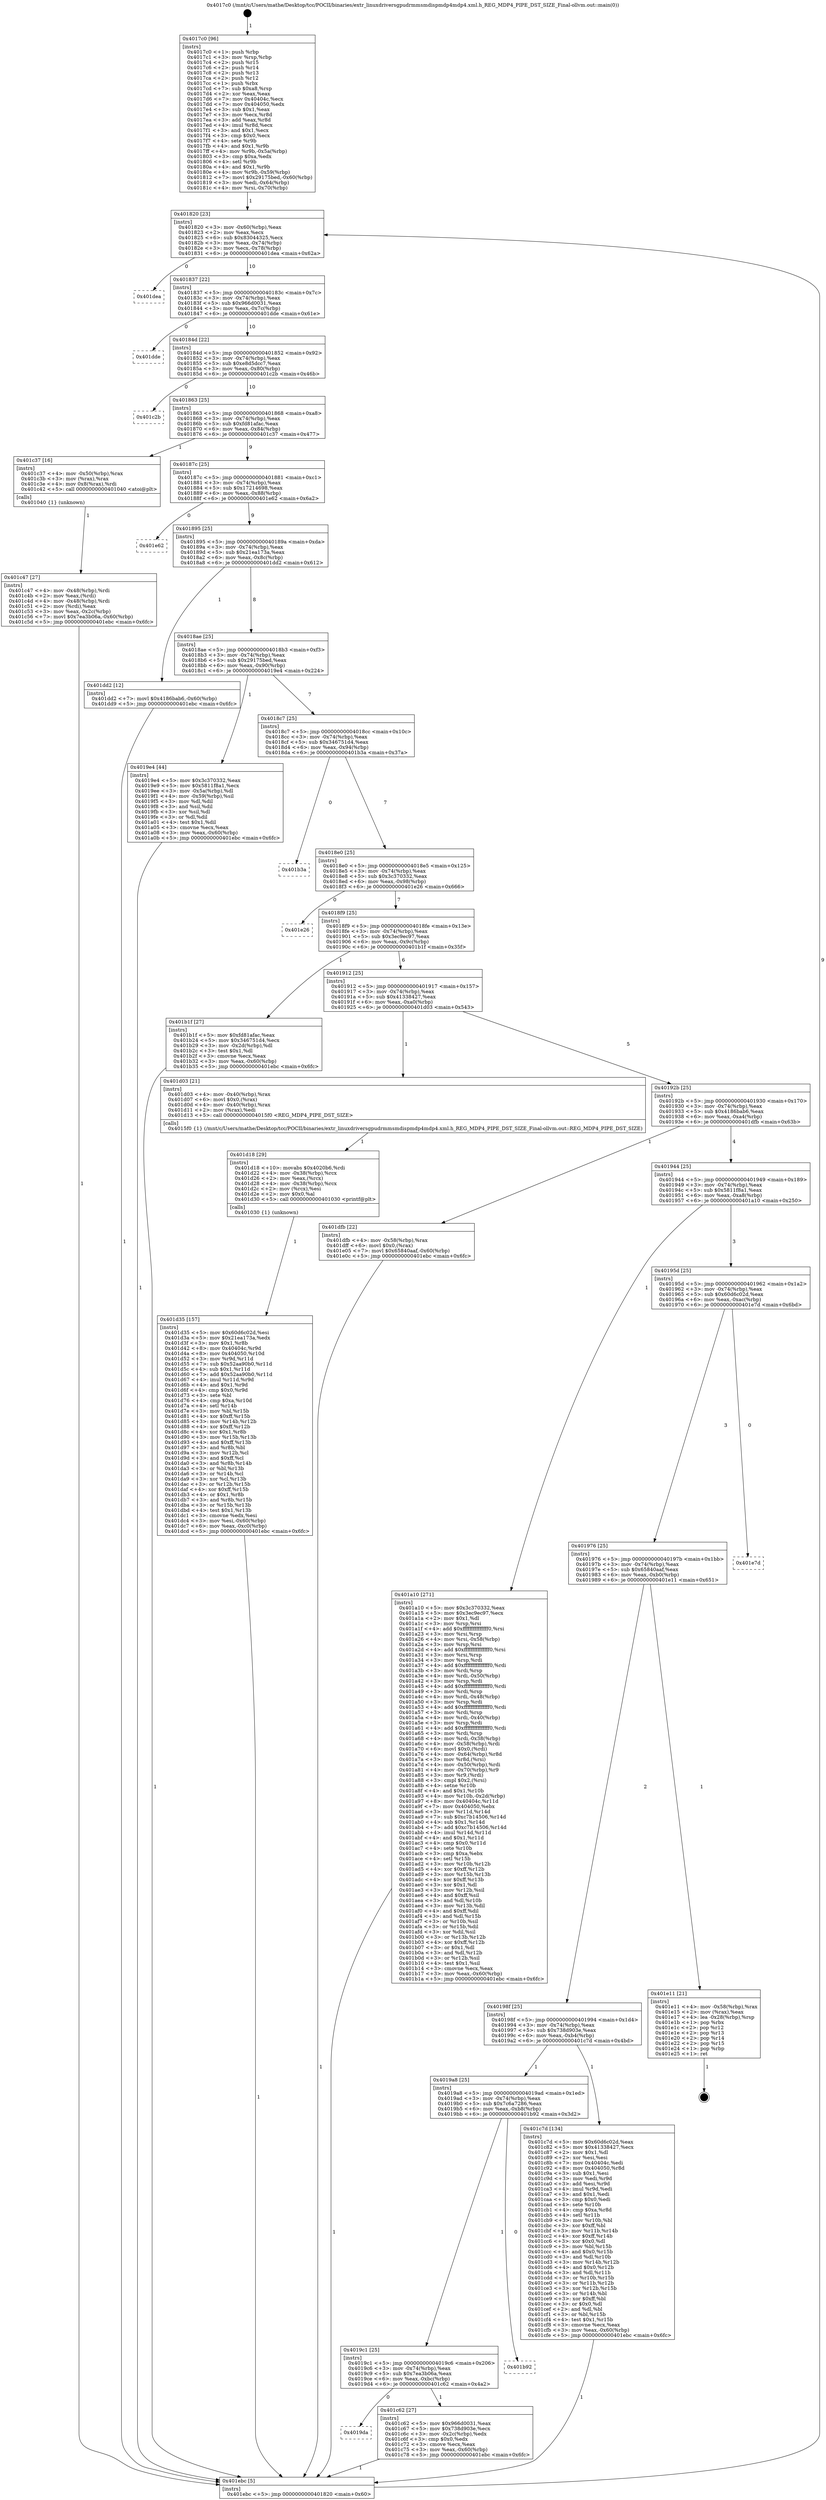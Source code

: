 digraph "0x4017c0" {
  label = "0x4017c0 (/mnt/c/Users/mathe/Desktop/tcc/POCII/binaries/extr_linuxdriversgpudrmmsmdispmdp4mdp4.xml.h_REG_MDP4_PIPE_DST_SIZE_Final-ollvm.out::main(0))"
  labelloc = "t"
  node[shape=record]

  Entry [label="",width=0.3,height=0.3,shape=circle,fillcolor=black,style=filled]
  "0x401820" [label="{
     0x401820 [23]\l
     | [instrs]\l
     &nbsp;&nbsp;0x401820 \<+3\>: mov -0x60(%rbp),%eax\l
     &nbsp;&nbsp;0x401823 \<+2\>: mov %eax,%ecx\l
     &nbsp;&nbsp;0x401825 \<+6\>: sub $0x83044325,%ecx\l
     &nbsp;&nbsp;0x40182b \<+3\>: mov %eax,-0x74(%rbp)\l
     &nbsp;&nbsp;0x40182e \<+3\>: mov %ecx,-0x78(%rbp)\l
     &nbsp;&nbsp;0x401831 \<+6\>: je 0000000000401dea \<main+0x62a\>\l
  }"]
  "0x401dea" [label="{
     0x401dea\l
  }", style=dashed]
  "0x401837" [label="{
     0x401837 [22]\l
     | [instrs]\l
     &nbsp;&nbsp;0x401837 \<+5\>: jmp 000000000040183c \<main+0x7c\>\l
     &nbsp;&nbsp;0x40183c \<+3\>: mov -0x74(%rbp),%eax\l
     &nbsp;&nbsp;0x40183f \<+5\>: sub $0x966d0031,%eax\l
     &nbsp;&nbsp;0x401844 \<+3\>: mov %eax,-0x7c(%rbp)\l
     &nbsp;&nbsp;0x401847 \<+6\>: je 0000000000401dde \<main+0x61e\>\l
  }"]
  Exit [label="",width=0.3,height=0.3,shape=circle,fillcolor=black,style=filled,peripheries=2]
  "0x401dde" [label="{
     0x401dde\l
  }", style=dashed]
  "0x40184d" [label="{
     0x40184d [22]\l
     | [instrs]\l
     &nbsp;&nbsp;0x40184d \<+5\>: jmp 0000000000401852 \<main+0x92\>\l
     &nbsp;&nbsp;0x401852 \<+3\>: mov -0x74(%rbp),%eax\l
     &nbsp;&nbsp;0x401855 \<+5\>: sub $0xe8d5dcc7,%eax\l
     &nbsp;&nbsp;0x40185a \<+3\>: mov %eax,-0x80(%rbp)\l
     &nbsp;&nbsp;0x40185d \<+6\>: je 0000000000401c2b \<main+0x46b\>\l
  }"]
  "0x401d35" [label="{
     0x401d35 [157]\l
     | [instrs]\l
     &nbsp;&nbsp;0x401d35 \<+5\>: mov $0x60d6c02d,%esi\l
     &nbsp;&nbsp;0x401d3a \<+5\>: mov $0x21ea173a,%edx\l
     &nbsp;&nbsp;0x401d3f \<+3\>: mov $0x1,%r8b\l
     &nbsp;&nbsp;0x401d42 \<+8\>: mov 0x40404c,%r9d\l
     &nbsp;&nbsp;0x401d4a \<+8\>: mov 0x404050,%r10d\l
     &nbsp;&nbsp;0x401d52 \<+3\>: mov %r9d,%r11d\l
     &nbsp;&nbsp;0x401d55 \<+7\>: sub $0x52aa90b0,%r11d\l
     &nbsp;&nbsp;0x401d5c \<+4\>: sub $0x1,%r11d\l
     &nbsp;&nbsp;0x401d60 \<+7\>: add $0x52aa90b0,%r11d\l
     &nbsp;&nbsp;0x401d67 \<+4\>: imul %r11d,%r9d\l
     &nbsp;&nbsp;0x401d6b \<+4\>: and $0x1,%r9d\l
     &nbsp;&nbsp;0x401d6f \<+4\>: cmp $0x0,%r9d\l
     &nbsp;&nbsp;0x401d73 \<+3\>: sete %bl\l
     &nbsp;&nbsp;0x401d76 \<+4\>: cmp $0xa,%r10d\l
     &nbsp;&nbsp;0x401d7a \<+4\>: setl %r14b\l
     &nbsp;&nbsp;0x401d7e \<+3\>: mov %bl,%r15b\l
     &nbsp;&nbsp;0x401d81 \<+4\>: xor $0xff,%r15b\l
     &nbsp;&nbsp;0x401d85 \<+3\>: mov %r14b,%r12b\l
     &nbsp;&nbsp;0x401d88 \<+4\>: xor $0xff,%r12b\l
     &nbsp;&nbsp;0x401d8c \<+4\>: xor $0x1,%r8b\l
     &nbsp;&nbsp;0x401d90 \<+3\>: mov %r15b,%r13b\l
     &nbsp;&nbsp;0x401d93 \<+4\>: and $0xff,%r13b\l
     &nbsp;&nbsp;0x401d97 \<+3\>: and %r8b,%bl\l
     &nbsp;&nbsp;0x401d9a \<+3\>: mov %r12b,%cl\l
     &nbsp;&nbsp;0x401d9d \<+3\>: and $0xff,%cl\l
     &nbsp;&nbsp;0x401da0 \<+3\>: and %r8b,%r14b\l
     &nbsp;&nbsp;0x401da3 \<+3\>: or %bl,%r13b\l
     &nbsp;&nbsp;0x401da6 \<+3\>: or %r14b,%cl\l
     &nbsp;&nbsp;0x401da9 \<+3\>: xor %cl,%r13b\l
     &nbsp;&nbsp;0x401dac \<+3\>: or %r12b,%r15b\l
     &nbsp;&nbsp;0x401daf \<+4\>: xor $0xff,%r15b\l
     &nbsp;&nbsp;0x401db3 \<+4\>: or $0x1,%r8b\l
     &nbsp;&nbsp;0x401db7 \<+3\>: and %r8b,%r15b\l
     &nbsp;&nbsp;0x401dba \<+3\>: or %r15b,%r13b\l
     &nbsp;&nbsp;0x401dbd \<+4\>: test $0x1,%r13b\l
     &nbsp;&nbsp;0x401dc1 \<+3\>: cmovne %edx,%esi\l
     &nbsp;&nbsp;0x401dc4 \<+3\>: mov %esi,-0x60(%rbp)\l
     &nbsp;&nbsp;0x401dc7 \<+6\>: mov %eax,-0xc0(%rbp)\l
     &nbsp;&nbsp;0x401dcd \<+5\>: jmp 0000000000401ebc \<main+0x6fc\>\l
  }"]
  "0x401c2b" [label="{
     0x401c2b\l
  }", style=dashed]
  "0x401863" [label="{
     0x401863 [25]\l
     | [instrs]\l
     &nbsp;&nbsp;0x401863 \<+5\>: jmp 0000000000401868 \<main+0xa8\>\l
     &nbsp;&nbsp;0x401868 \<+3\>: mov -0x74(%rbp),%eax\l
     &nbsp;&nbsp;0x40186b \<+5\>: sub $0xfd81afac,%eax\l
     &nbsp;&nbsp;0x401870 \<+6\>: mov %eax,-0x84(%rbp)\l
     &nbsp;&nbsp;0x401876 \<+6\>: je 0000000000401c37 \<main+0x477\>\l
  }"]
  "0x401d18" [label="{
     0x401d18 [29]\l
     | [instrs]\l
     &nbsp;&nbsp;0x401d18 \<+10\>: movabs $0x4020b6,%rdi\l
     &nbsp;&nbsp;0x401d22 \<+4\>: mov -0x38(%rbp),%rcx\l
     &nbsp;&nbsp;0x401d26 \<+2\>: mov %eax,(%rcx)\l
     &nbsp;&nbsp;0x401d28 \<+4\>: mov -0x38(%rbp),%rcx\l
     &nbsp;&nbsp;0x401d2c \<+2\>: mov (%rcx),%esi\l
     &nbsp;&nbsp;0x401d2e \<+2\>: mov $0x0,%al\l
     &nbsp;&nbsp;0x401d30 \<+5\>: call 0000000000401030 \<printf@plt\>\l
     | [calls]\l
     &nbsp;&nbsp;0x401030 \{1\} (unknown)\l
  }"]
  "0x401c37" [label="{
     0x401c37 [16]\l
     | [instrs]\l
     &nbsp;&nbsp;0x401c37 \<+4\>: mov -0x50(%rbp),%rax\l
     &nbsp;&nbsp;0x401c3b \<+3\>: mov (%rax),%rax\l
     &nbsp;&nbsp;0x401c3e \<+4\>: mov 0x8(%rax),%rdi\l
     &nbsp;&nbsp;0x401c42 \<+5\>: call 0000000000401040 \<atoi@plt\>\l
     | [calls]\l
     &nbsp;&nbsp;0x401040 \{1\} (unknown)\l
  }"]
  "0x40187c" [label="{
     0x40187c [25]\l
     | [instrs]\l
     &nbsp;&nbsp;0x40187c \<+5\>: jmp 0000000000401881 \<main+0xc1\>\l
     &nbsp;&nbsp;0x401881 \<+3\>: mov -0x74(%rbp),%eax\l
     &nbsp;&nbsp;0x401884 \<+5\>: sub $0x17214698,%eax\l
     &nbsp;&nbsp;0x401889 \<+6\>: mov %eax,-0x88(%rbp)\l
     &nbsp;&nbsp;0x40188f \<+6\>: je 0000000000401e62 \<main+0x6a2\>\l
  }"]
  "0x4019da" [label="{
     0x4019da\l
  }", style=dashed]
  "0x401e62" [label="{
     0x401e62\l
  }", style=dashed]
  "0x401895" [label="{
     0x401895 [25]\l
     | [instrs]\l
     &nbsp;&nbsp;0x401895 \<+5\>: jmp 000000000040189a \<main+0xda\>\l
     &nbsp;&nbsp;0x40189a \<+3\>: mov -0x74(%rbp),%eax\l
     &nbsp;&nbsp;0x40189d \<+5\>: sub $0x21ea173a,%eax\l
     &nbsp;&nbsp;0x4018a2 \<+6\>: mov %eax,-0x8c(%rbp)\l
     &nbsp;&nbsp;0x4018a8 \<+6\>: je 0000000000401dd2 \<main+0x612\>\l
  }"]
  "0x401c62" [label="{
     0x401c62 [27]\l
     | [instrs]\l
     &nbsp;&nbsp;0x401c62 \<+5\>: mov $0x966d0031,%eax\l
     &nbsp;&nbsp;0x401c67 \<+5\>: mov $0x738d903e,%ecx\l
     &nbsp;&nbsp;0x401c6c \<+3\>: mov -0x2c(%rbp),%edx\l
     &nbsp;&nbsp;0x401c6f \<+3\>: cmp $0x0,%edx\l
     &nbsp;&nbsp;0x401c72 \<+3\>: cmove %ecx,%eax\l
     &nbsp;&nbsp;0x401c75 \<+3\>: mov %eax,-0x60(%rbp)\l
     &nbsp;&nbsp;0x401c78 \<+5\>: jmp 0000000000401ebc \<main+0x6fc\>\l
  }"]
  "0x401dd2" [label="{
     0x401dd2 [12]\l
     | [instrs]\l
     &nbsp;&nbsp;0x401dd2 \<+7\>: movl $0x4186bab6,-0x60(%rbp)\l
     &nbsp;&nbsp;0x401dd9 \<+5\>: jmp 0000000000401ebc \<main+0x6fc\>\l
  }"]
  "0x4018ae" [label="{
     0x4018ae [25]\l
     | [instrs]\l
     &nbsp;&nbsp;0x4018ae \<+5\>: jmp 00000000004018b3 \<main+0xf3\>\l
     &nbsp;&nbsp;0x4018b3 \<+3\>: mov -0x74(%rbp),%eax\l
     &nbsp;&nbsp;0x4018b6 \<+5\>: sub $0x29175bed,%eax\l
     &nbsp;&nbsp;0x4018bb \<+6\>: mov %eax,-0x90(%rbp)\l
     &nbsp;&nbsp;0x4018c1 \<+6\>: je 00000000004019e4 \<main+0x224\>\l
  }"]
  "0x4019c1" [label="{
     0x4019c1 [25]\l
     | [instrs]\l
     &nbsp;&nbsp;0x4019c1 \<+5\>: jmp 00000000004019c6 \<main+0x206\>\l
     &nbsp;&nbsp;0x4019c6 \<+3\>: mov -0x74(%rbp),%eax\l
     &nbsp;&nbsp;0x4019c9 \<+5\>: sub $0x7ea3b06a,%eax\l
     &nbsp;&nbsp;0x4019ce \<+6\>: mov %eax,-0xbc(%rbp)\l
     &nbsp;&nbsp;0x4019d4 \<+6\>: je 0000000000401c62 \<main+0x4a2\>\l
  }"]
  "0x4019e4" [label="{
     0x4019e4 [44]\l
     | [instrs]\l
     &nbsp;&nbsp;0x4019e4 \<+5\>: mov $0x3c370332,%eax\l
     &nbsp;&nbsp;0x4019e9 \<+5\>: mov $0x5811f8a1,%ecx\l
     &nbsp;&nbsp;0x4019ee \<+3\>: mov -0x5a(%rbp),%dl\l
     &nbsp;&nbsp;0x4019f1 \<+4\>: mov -0x59(%rbp),%sil\l
     &nbsp;&nbsp;0x4019f5 \<+3\>: mov %dl,%dil\l
     &nbsp;&nbsp;0x4019f8 \<+3\>: and %sil,%dil\l
     &nbsp;&nbsp;0x4019fb \<+3\>: xor %sil,%dl\l
     &nbsp;&nbsp;0x4019fe \<+3\>: or %dl,%dil\l
     &nbsp;&nbsp;0x401a01 \<+4\>: test $0x1,%dil\l
     &nbsp;&nbsp;0x401a05 \<+3\>: cmovne %ecx,%eax\l
     &nbsp;&nbsp;0x401a08 \<+3\>: mov %eax,-0x60(%rbp)\l
     &nbsp;&nbsp;0x401a0b \<+5\>: jmp 0000000000401ebc \<main+0x6fc\>\l
  }"]
  "0x4018c7" [label="{
     0x4018c7 [25]\l
     | [instrs]\l
     &nbsp;&nbsp;0x4018c7 \<+5\>: jmp 00000000004018cc \<main+0x10c\>\l
     &nbsp;&nbsp;0x4018cc \<+3\>: mov -0x74(%rbp),%eax\l
     &nbsp;&nbsp;0x4018cf \<+5\>: sub $0x346751d4,%eax\l
     &nbsp;&nbsp;0x4018d4 \<+6\>: mov %eax,-0x94(%rbp)\l
     &nbsp;&nbsp;0x4018da \<+6\>: je 0000000000401b3a \<main+0x37a\>\l
  }"]
  "0x401ebc" [label="{
     0x401ebc [5]\l
     | [instrs]\l
     &nbsp;&nbsp;0x401ebc \<+5\>: jmp 0000000000401820 \<main+0x60\>\l
  }"]
  "0x4017c0" [label="{
     0x4017c0 [96]\l
     | [instrs]\l
     &nbsp;&nbsp;0x4017c0 \<+1\>: push %rbp\l
     &nbsp;&nbsp;0x4017c1 \<+3\>: mov %rsp,%rbp\l
     &nbsp;&nbsp;0x4017c4 \<+2\>: push %r15\l
     &nbsp;&nbsp;0x4017c6 \<+2\>: push %r14\l
     &nbsp;&nbsp;0x4017c8 \<+2\>: push %r13\l
     &nbsp;&nbsp;0x4017ca \<+2\>: push %r12\l
     &nbsp;&nbsp;0x4017cc \<+1\>: push %rbx\l
     &nbsp;&nbsp;0x4017cd \<+7\>: sub $0xa8,%rsp\l
     &nbsp;&nbsp;0x4017d4 \<+2\>: xor %eax,%eax\l
     &nbsp;&nbsp;0x4017d6 \<+7\>: mov 0x40404c,%ecx\l
     &nbsp;&nbsp;0x4017dd \<+7\>: mov 0x404050,%edx\l
     &nbsp;&nbsp;0x4017e4 \<+3\>: sub $0x1,%eax\l
     &nbsp;&nbsp;0x4017e7 \<+3\>: mov %ecx,%r8d\l
     &nbsp;&nbsp;0x4017ea \<+3\>: add %eax,%r8d\l
     &nbsp;&nbsp;0x4017ed \<+4\>: imul %r8d,%ecx\l
     &nbsp;&nbsp;0x4017f1 \<+3\>: and $0x1,%ecx\l
     &nbsp;&nbsp;0x4017f4 \<+3\>: cmp $0x0,%ecx\l
     &nbsp;&nbsp;0x4017f7 \<+4\>: sete %r9b\l
     &nbsp;&nbsp;0x4017fb \<+4\>: and $0x1,%r9b\l
     &nbsp;&nbsp;0x4017ff \<+4\>: mov %r9b,-0x5a(%rbp)\l
     &nbsp;&nbsp;0x401803 \<+3\>: cmp $0xa,%edx\l
     &nbsp;&nbsp;0x401806 \<+4\>: setl %r9b\l
     &nbsp;&nbsp;0x40180a \<+4\>: and $0x1,%r9b\l
     &nbsp;&nbsp;0x40180e \<+4\>: mov %r9b,-0x59(%rbp)\l
     &nbsp;&nbsp;0x401812 \<+7\>: movl $0x29175bed,-0x60(%rbp)\l
     &nbsp;&nbsp;0x401819 \<+3\>: mov %edi,-0x64(%rbp)\l
     &nbsp;&nbsp;0x40181c \<+4\>: mov %rsi,-0x70(%rbp)\l
  }"]
  "0x401b92" [label="{
     0x401b92\l
  }", style=dashed]
  "0x401b3a" [label="{
     0x401b3a\l
  }", style=dashed]
  "0x4018e0" [label="{
     0x4018e0 [25]\l
     | [instrs]\l
     &nbsp;&nbsp;0x4018e0 \<+5\>: jmp 00000000004018e5 \<main+0x125\>\l
     &nbsp;&nbsp;0x4018e5 \<+3\>: mov -0x74(%rbp),%eax\l
     &nbsp;&nbsp;0x4018e8 \<+5\>: sub $0x3c370332,%eax\l
     &nbsp;&nbsp;0x4018ed \<+6\>: mov %eax,-0x98(%rbp)\l
     &nbsp;&nbsp;0x4018f3 \<+6\>: je 0000000000401e26 \<main+0x666\>\l
  }"]
  "0x4019a8" [label="{
     0x4019a8 [25]\l
     | [instrs]\l
     &nbsp;&nbsp;0x4019a8 \<+5\>: jmp 00000000004019ad \<main+0x1ed\>\l
     &nbsp;&nbsp;0x4019ad \<+3\>: mov -0x74(%rbp),%eax\l
     &nbsp;&nbsp;0x4019b0 \<+5\>: sub $0x7c6a7286,%eax\l
     &nbsp;&nbsp;0x4019b5 \<+6\>: mov %eax,-0xb8(%rbp)\l
     &nbsp;&nbsp;0x4019bb \<+6\>: je 0000000000401b92 \<main+0x3d2\>\l
  }"]
  "0x401e26" [label="{
     0x401e26\l
  }", style=dashed]
  "0x4018f9" [label="{
     0x4018f9 [25]\l
     | [instrs]\l
     &nbsp;&nbsp;0x4018f9 \<+5\>: jmp 00000000004018fe \<main+0x13e\>\l
     &nbsp;&nbsp;0x4018fe \<+3\>: mov -0x74(%rbp),%eax\l
     &nbsp;&nbsp;0x401901 \<+5\>: sub $0x3ec9ec97,%eax\l
     &nbsp;&nbsp;0x401906 \<+6\>: mov %eax,-0x9c(%rbp)\l
     &nbsp;&nbsp;0x40190c \<+6\>: je 0000000000401b1f \<main+0x35f\>\l
  }"]
  "0x401c7d" [label="{
     0x401c7d [134]\l
     | [instrs]\l
     &nbsp;&nbsp;0x401c7d \<+5\>: mov $0x60d6c02d,%eax\l
     &nbsp;&nbsp;0x401c82 \<+5\>: mov $0x41338427,%ecx\l
     &nbsp;&nbsp;0x401c87 \<+2\>: mov $0x1,%dl\l
     &nbsp;&nbsp;0x401c89 \<+2\>: xor %esi,%esi\l
     &nbsp;&nbsp;0x401c8b \<+7\>: mov 0x40404c,%edi\l
     &nbsp;&nbsp;0x401c92 \<+8\>: mov 0x404050,%r8d\l
     &nbsp;&nbsp;0x401c9a \<+3\>: sub $0x1,%esi\l
     &nbsp;&nbsp;0x401c9d \<+3\>: mov %edi,%r9d\l
     &nbsp;&nbsp;0x401ca0 \<+3\>: add %esi,%r9d\l
     &nbsp;&nbsp;0x401ca3 \<+4\>: imul %r9d,%edi\l
     &nbsp;&nbsp;0x401ca7 \<+3\>: and $0x1,%edi\l
     &nbsp;&nbsp;0x401caa \<+3\>: cmp $0x0,%edi\l
     &nbsp;&nbsp;0x401cad \<+4\>: sete %r10b\l
     &nbsp;&nbsp;0x401cb1 \<+4\>: cmp $0xa,%r8d\l
     &nbsp;&nbsp;0x401cb5 \<+4\>: setl %r11b\l
     &nbsp;&nbsp;0x401cb9 \<+3\>: mov %r10b,%bl\l
     &nbsp;&nbsp;0x401cbc \<+3\>: xor $0xff,%bl\l
     &nbsp;&nbsp;0x401cbf \<+3\>: mov %r11b,%r14b\l
     &nbsp;&nbsp;0x401cc2 \<+4\>: xor $0xff,%r14b\l
     &nbsp;&nbsp;0x401cc6 \<+3\>: xor $0x0,%dl\l
     &nbsp;&nbsp;0x401cc9 \<+3\>: mov %bl,%r15b\l
     &nbsp;&nbsp;0x401ccc \<+4\>: and $0x0,%r15b\l
     &nbsp;&nbsp;0x401cd0 \<+3\>: and %dl,%r10b\l
     &nbsp;&nbsp;0x401cd3 \<+3\>: mov %r14b,%r12b\l
     &nbsp;&nbsp;0x401cd6 \<+4\>: and $0x0,%r12b\l
     &nbsp;&nbsp;0x401cda \<+3\>: and %dl,%r11b\l
     &nbsp;&nbsp;0x401cdd \<+3\>: or %r10b,%r15b\l
     &nbsp;&nbsp;0x401ce0 \<+3\>: or %r11b,%r12b\l
     &nbsp;&nbsp;0x401ce3 \<+3\>: xor %r12b,%r15b\l
     &nbsp;&nbsp;0x401ce6 \<+3\>: or %r14b,%bl\l
     &nbsp;&nbsp;0x401ce9 \<+3\>: xor $0xff,%bl\l
     &nbsp;&nbsp;0x401cec \<+3\>: or $0x0,%dl\l
     &nbsp;&nbsp;0x401cef \<+2\>: and %dl,%bl\l
     &nbsp;&nbsp;0x401cf1 \<+3\>: or %bl,%r15b\l
     &nbsp;&nbsp;0x401cf4 \<+4\>: test $0x1,%r15b\l
     &nbsp;&nbsp;0x401cf8 \<+3\>: cmovne %ecx,%eax\l
     &nbsp;&nbsp;0x401cfb \<+3\>: mov %eax,-0x60(%rbp)\l
     &nbsp;&nbsp;0x401cfe \<+5\>: jmp 0000000000401ebc \<main+0x6fc\>\l
  }"]
  "0x401b1f" [label="{
     0x401b1f [27]\l
     | [instrs]\l
     &nbsp;&nbsp;0x401b1f \<+5\>: mov $0xfd81afac,%eax\l
     &nbsp;&nbsp;0x401b24 \<+5\>: mov $0x346751d4,%ecx\l
     &nbsp;&nbsp;0x401b29 \<+3\>: mov -0x2d(%rbp),%dl\l
     &nbsp;&nbsp;0x401b2c \<+3\>: test $0x1,%dl\l
     &nbsp;&nbsp;0x401b2f \<+3\>: cmovne %ecx,%eax\l
     &nbsp;&nbsp;0x401b32 \<+3\>: mov %eax,-0x60(%rbp)\l
     &nbsp;&nbsp;0x401b35 \<+5\>: jmp 0000000000401ebc \<main+0x6fc\>\l
  }"]
  "0x401912" [label="{
     0x401912 [25]\l
     | [instrs]\l
     &nbsp;&nbsp;0x401912 \<+5\>: jmp 0000000000401917 \<main+0x157\>\l
     &nbsp;&nbsp;0x401917 \<+3\>: mov -0x74(%rbp),%eax\l
     &nbsp;&nbsp;0x40191a \<+5\>: sub $0x41338427,%eax\l
     &nbsp;&nbsp;0x40191f \<+6\>: mov %eax,-0xa0(%rbp)\l
     &nbsp;&nbsp;0x401925 \<+6\>: je 0000000000401d03 \<main+0x543\>\l
  }"]
  "0x40198f" [label="{
     0x40198f [25]\l
     | [instrs]\l
     &nbsp;&nbsp;0x40198f \<+5\>: jmp 0000000000401994 \<main+0x1d4\>\l
     &nbsp;&nbsp;0x401994 \<+3\>: mov -0x74(%rbp),%eax\l
     &nbsp;&nbsp;0x401997 \<+5\>: sub $0x738d903e,%eax\l
     &nbsp;&nbsp;0x40199c \<+6\>: mov %eax,-0xb4(%rbp)\l
     &nbsp;&nbsp;0x4019a2 \<+6\>: je 0000000000401c7d \<main+0x4bd\>\l
  }"]
  "0x401d03" [label="{
     0x401d03 [21]\l
     | [instrs]\l
     &nbsp;&nbsp;0x401d03 \<+4\>: mov -0x40(%rbp),%rax\l
     &nbsp;&nbsp;0x401d07 \<+6\>: movl $0x0,(%rax)\l
     &nbsp;&nbsp;0x401d0d \<+4\>: mov -0x40(%rbp),%rax\l
     &nbsp;&nbsp;0x401d11 \<+2\>: mov (%rax),%edi\l
     &nbsp;&nbsp;0x401d13 \<+5\>: call 00000000004015f0 \<REG_MDP4_PIPE_DST_SIZE\>\l
     | [calls]\l
     &nbsp;&nbsp;0x4015f0 \{1\} (/mnt/c/Users/mathe/Desktop/tcc/POCII/binaries/extr_linuxdriversgpudrmmsmdispmdp4mdp4.xml.h_REG_MDP4_PIPE_DST_SIZE_Final-ollvm.out::REG_MDP4_PIPE_DST_SIZE)\l
  }"]
  "0x40192b" [label="{
     0x40192b [25]\l
     | [instrs]\l
     &nbsp;&nbsp;0x40192b \<+5\>: jmp 0000000000401930 \<main+0x170\>\l
     &nbsp;&nbsp;0x401930 \<+3\>: mov -0x74(%rbp),%eax\l
     &nbsp;&nbsp;0x401933 \<+5\>: sub $0x4186bab6,%eax\l
     &nbsp;&nbsp;0x401938 \<+6\>: mov %eax,-0xa4(%rbp)\l
     &nbsp;&nbsp;0x40193e \<+6\>: je 0000000000401dfb \<main+0x63b\>\l
  }"]
  "0x401e11" [label="{
     0x401e11 [21]\l
     | [instrs]\l
     &nbsp;&nbsp;0x401e11 \<+4\>: mov -0x58(%rbp),%rax\l
     &nbsp;&nbsp;0x401e15 \<+2\>: mov (%rax),%eax\l
     &nbsp;&nbsp;0x401e17 \<+4\>: lea -0x28(%rbp),%rsp\l
     &nbsp;&nbsp;0x401e1b \<+1\>: pop %rbx\l
     &nbsp;&nbsp;0x401e1c \<+2\>: pop %r12\l
     &nbsp;&nbsp;0x401e1e \<+2\>: pop %r13\l
     &nbsp;&nbsp;0x401e20 \<+2\>: pop %r14\l
     &nbsp;&nbsp;0x401e22 \<+2\>: pop %r15\l
     &nbsp;&nbsp;0x401e24 \<+1\>: pop %rbp\l
     &nbsp;&nbsp;0x401e25 \<+1\>: ret\l
  }"]
  "0x401dfb" [label="{
     0x401dfb [22]\l
     | [instrs]\l
     &nbsp;&nbsp;0x401dfb \<+4\>: mov -0x58(%rbp),%rax\l
     &nbsp;&nbsp;0x401dff \<+6\>: movl $0x0,(%rax)\l
     &nbsp;&nbsp;0x401e05 \<+7\>: movl $0x65840aaf,-0x60(%rbp)\l
     &nbsp;&nbsp;0x401e0c \<+5\>: jmp 0000000000401ebc \<main+0x6fc\>\l
  }"]
  "0x401944" [label="{
     0x401944 [25]\l
     | [instrs]\l
     &nbsp;&nbsp;0x401944 \<+5\>: jmp 0000000000401949 \<main+0x189\>\l
     &nbsp;&nbsp;0x401949 \<+3\>: mov -0x74(%rbp),%eax\l
     &nbsp;&nbsp;0x40194c \<+5\>: sub $0x5811f8a1,%eax\l
     &nbsp;&nbsp;0x401951 \<+6\>: mov %eax,-0xa8(%rbp)\l
     &nbsp;&nbsp;0x401957 \<+6\>: je 0000000000401a10 \<main+0x250\>\l
  }"]
  "0x401976" [label="{
     0x401976 [25]\l
     | [instrs]\l
     &nbsp;&nbsp;0x401976 \<+5\>: jmp 000000000040197b \<main+0x1bb\>\l
     &nbsp;&nbsp;0x40197b \<+3\>: mov -0x74(%rbp),%eax\l
     &nbsp;&nbsp;0x40197e \<+5\>: sub $0x65840aaf,%eax\l
     &nbsp;&nbsp;0x401983 \<+6\>: mov %eax,-0xb0(%rbp)\l
     &nbsp;&nbsp;0x401989 \<+6\>: je 0000000000401e11 \<main+0x651\>\l
  }"]
  "0x401a10" [label="{
     0x401a10 [271]\l
     | [instrs]\l
     &nbsp;&nbsp;0x401a10 \<+5\>: mov $0x3c370332,%eax\l
     &nbsp;&nbsp;0x401a15 \<+5\>: mov $0x3ec9ec97,%ecx\l
     &nbsp;&nbsp;0x401a1a \<+2\>: mov $0x1,%dl\l
     &nbsp;&nbsp;0x401a1c \<+3\>: mov %rsp,%rsi\l
     &nbsp;&nbsp;0x401a1f \<+4\>: add $0xfffffffffffffff0,%rsi\l
     &nbsp;&nbsp;0x401a23 \<+3\>: mov %rsi,%rsp\l
     &nbsp;&nbsp;0x401a26 \<+4\>: mov %rsi,-0x58(%rbp)\l
     &nbsp;&nbsp;0x401a2a \<+3\>: mov %rsp,%rsi\l
     &nbsp;&nbsp;0x401a2d \<+4\>: add $0xfffffffffffffff0,%rsi\l
     &nbsp;&nbsp;0x401a31 \<+3\>: mov %rsi,%rsp\l
     &nbsp;&nbsp;0x401a34 \<+3\>: mov %rsp,%rdi\l
     &nbsp;&nbsp;0x401a37 \<+4\>: add $0xfffffffffffffff0,%rdi\l
     &nbsp;&nbsp;0x401a3b \<+3\>: mov %rdi,%rsp\l
     &nbsp;&nbsp;0x401a3e \<+4\>: mov %rdi,-0x50(%rbp)\l
     &nbsp;&nbsp;0x401a42 \<+3\>: mov %rsp,%rdi\l
     &nbsp;&nbsp;0x401a45 \<+4\>: add $0xfffffffffffffff0,%rdi\l
     &nbsp;&nbsp;0x401a49 \<+3\>: mov %rdi,%rsp\l
     &nbsp;&nbsp;0x401a4c \<+4\>: mov %rdi,-0x48(%rbp)\l
     &nbsp;&nbsp;0x401a50 \<+3\>: mov %rsp,%rdi\l
     &nbsp;&nbsp;0x401a53 \<+4\>: add $0xfffffffffffffff0,%rdi\l
     &nbsp;&nbsp;0x401a57 \<+3\>: mov %rdi,%rsp\l
     &nbsp;&nbsp;0x401a5a \<+4\>: mov %rdi,-0x40(%rbp)\l
     &nbsp;&nbsp;0x401a5e \<+3\>: mov %rsp,%rdi\l
     &nbsp;&nbsp;0x401a61 \<+4\>: add $0xfffffffffffffff0,%rdi\l
     &nbsp;&nbsp;0x401a65 \<+3\>: mov %rdi,%rsp\l
     &nbsp;&nbsp;0x401a68 \<+4\>: mov %rdi,-0x38(%rbp)\l
     &nbsp;&nbsp;0x401a6c \<+4\>: mov -0x58(%rbp),%rdi\l
     &nbsp;&nbsp;0x401a70 \<+6\>: movl $0x0,(%rdi)\l
     &nbsp;&nbsp;0x401a76 \<+4\>: mov -0x64(%rbp),%r8d\l
     &nbsp;&nbsp;0x401a7a \<+3\>: mov %r8d,(%rsi)\l
     &nbsp;&nbsp;0x401a7d \<+4\>: mov -0x50(%rbp),%rdi\l
     &nbsp;&nbsp;0x401a81 \<+4\>: mov -0x70(%rbp),%r9\l
     &nbsp;&nbsp;0x401a85 \<+3\>: mov %r9,(%rdi)\l
     &nbsp;&nbsp;0x401a88 \<+3\>: cmpl $0x2,(%rsi)\l
     &nbsp;&nbsp;0x401a8b \<+4\>: setne %r10b\l
     &nbsp;&nbsp;0x401a8f \<+4\>: and $0x1,%r10b\l
     &nbsp;&nbsp;0x401a93 \<+4\>: mov %r10b,-0x2d(%rbp)\l
     &nbsp;&nbsp;0x401a97 \<+8\>: mov 0x40404c,%r11d\l
     &nbsp;&nbsp;0x401a9f \<+7\>: mov 0x404050,%ebx\l
     &nbsp;&nbsp;0x401aa6 \<+3\>: mov %r11d,%r14d\l
     &nbsp;&nbsp;0x401aa9 \<+7\>: sub $0xc7b14506,%r14d\l
     &nbsp;&nbsp;0x401ab0 \<+4\>: sub $0x1,%r14d\l
     &nbsp;&nbsp;0x401ab4 \<+7\>: add $0xc7b14506,%r14d\l
     &nbsp;&nbsp;0x401abb \<+4\>: imul %r14d,%r11d\l
     &nbsp;&nbsp;0x401abf \<+4\>: and $0x1,%r11d\l
     &nbsp;&nbsp;0x401ac3 \<+4\>: cmp $0x0,%r11d\l
     &nbsp;&nbsp;0x401ac7 \<+4\>: sete %r10b\l
     &nbsp;&nbsp;0x401acb \<+3\>: cmp $0xa,%ebx\l
     &nbsp;&nbsp;0x401ace \<+4\>: setl %r15b\l
     &nbsp;&nbsp;0x401ad2 \<+3\>: mov %r10b,%r12b\l
     &nbsp;&nbsp;0x401ad5 \<+4\>: xor $0xff,%r12b\l
     &nbsp;&nbsp;0x401ad9 \<+3\>: mov %r15b,%r13b\l
     &nbsp;&nbsp;0x401adc \<+4\>: xor $0xff,%r13b\l
     &nbsp;&nbsp;0x401ae0 \<+3\>: xor $0x1,%dl\l
     &nbsp;&nbsp;0x401ae3 \<+3\>: mov %r12b,%sil\l
     &nbsp;&nbsp;0x401ae6 \<+4\>: and $0xff,%sil\l
     &nbsp;&nbsp;0x401aea \<+3\>: and %dl,%r10b\l
     &nbsp;&nbsp;0x401aed \<+3\>: mov %r13b,%dil\l
     &nbsp;&nbsp;0x401af0 \<+4\>: and $0xff,%dil\l
     &nbsp;&nbsp;0x401af4 \<+3\>: and %dl,%r15b\l
     &nbsp;&nbsp;0x401af7 \<+3\>: or %r10b,%sil\l
     &nbsp;&nbsp;0x401afa \<+3\>: or %r15b,%dil\l
     &nbsp;&nbsp;0x401afd \<+3\>: xor %dil,%sil\l
     &nbsp;&nbsp;0x401b00 \<+3\>: or %r13b,%r12b\l
     &nbsp;&nbsp;0x401b03 \<+4\>: xor $0xff,%r12b\l
     &nbsp;&nbsp;0x401b07 \<+3\>: or $0x1,%dl\l
     &nbsp;&nbsp;0x401b0a \<+3\>: and %dl,%r12b\l
     &nbsp;&nbsp;0x401b0d \<+3\>: or %r12b,%sil\l
     &nbsp;&nbsp;0x401b10 \<+4\>: test $0x1,%sil\l
     &nbsp;&nbsp;0x401b14 \<+3\>: cmovne %ecx,%eax\l
     &nbsp;&nbsp;0x401b17 \<+3\>: mov %eax,-0x60(%rbp)\l
     &nbsp;&nbsp;0x401b1a \<+5\>: jmp 0000000000401ebc \<main+0x6fc\>\l
  }"]
  "0x40195d" [label="{
     0x40195d [25]\l
     | [instrs]\l
     &nbsp;&nbsp;0x40195d \<+5\>: jmp 0000000000401962 \<main+0x1a2\>\l
     &nbsp;&nbsp;0x401962 \<+3\>: mov -0x74(%rbp),%eax\l
     &nbsp;&nbsp;0x401965 \<+5\>: sub $0x60d6c02d,%eax\l
     &nbsp;&nbsp;0x40196a \<+6\>: mov %eax,-0xac(%rbp)\l
     &nbsp;&nbsp;0x401970 \<+6\>: je 0000000000401e7d \<main+0x6bd\>\l
  }"]
  "0x401e7d" [label="{
     0x401e7d\l
  }", style=dashed]
  "0x401c47" [label="{
     0x401c47 [27]\l
     | [instrs]\l
     &nbsp;&nbsp;0x401c47 \<+4\>: mov -0x48(%rbp),%rdi\l
     &nbsp;&nbsp;0x401c4b \<+2\>: mov %eax,(%rdi)\l
     &nbsp;&nbsp;0x401c4d \<+4\>: mov -0x48(%rbp),%rdi\l
     &nbsp;&nbsp;0x401c51 \<+2\>: mov (%rdi),%eax\l
     &nbsp;&nbsp;0x401c53 \<+3\>: mov %eax,-0x2c(%rbp)\l
     &nbsp;&nbsp;0x401c56 \<+7\>: movl $0x7ea3b06a,-0x60(%rbp)\l
     &nbsp;&nbsp;0x401c5d \<+5\>: jmp 0000000000401ebc \<main+0x6fc\>\l
  }"]
  Entry -> "0x4017c0" [label=" 1"]
  "0x401820" -> "0x401dea" [label=" 0"]
  "0x401820" -> "0x401837" [label=" 10"]
  "0x401e11" -> Exit [label=" 1"]
  "0x401837" -> "0x401dde" [label=" 0"]
  "0x401837" -> "0x40184d" [label=" 10"]
  "0x401dfb" -> "0x401ebc" [label=" 1"]
  "0x40184d" -> "0x401c2b" [label=" 0"]
  "0x40184d" -> "0x401863" [label=" 10"]
  "0x401dd2" -> "0x401ebc" [label=" 1"]
  "0x401863" -> "0x401c37" [label=" 1"]
  "0x401863" -> "0x40187c" [label=" 9"]
  "0x401d35" -> "0x401ebc" [label=" 1"]
  "0x40187c" -> "0x401e62" [label=" 0"]
  "0x40187c" -> "0x401895" [label=" 9"]
  "0x401d18" -> "0x401d35" [label=" 1"]
  "0x401895" -> "0x401dd2" [label=" 1"]
  "0x401895" -> "0x4018ae" [label=" 8"]
  "0x401d03" -> "0x401d18" [label=" 1"]
  "0x4018ae" -> "0x4019e4" [label=" 1"]
  "0x4018ae" -> "0x4018c7" [label=" 7"]
  "0x4019e4" -> "0x401ebc" [label=" 1"]
  "0x4017c0" -> "0x401820" [label=" 1"]
  "0x401ebc" -> "0x401820" [label=" 9"]
  "0x401c62" -> "0x401ebc" [label=" 1"]
  "0x4018c7" -> "0x401b3a" [label=" 0"]
  "0x4018c7" -> "0x4018e0" [label=" 7"]
  "0x4019c1" -> "0x4019da" [label=" 0"]
  "0x4018e0" -> "0x401e26" [label=" 0"]
  "0x4018e0" -> "0x4018f9" [label=" 7"]
  "0x401c7d" -> "0x401ebc" [label=" 1"]
  "0x4018f9" -> "0x401b1f" [label=" 1"]
  "0x4018f9" -> "0x401912" [label=" 6"]
  "0x4019a8" -> "0x4019c1" [label=" 1"]
  "0x401912" -> "0x401d03" [label=" 1"]
  "0x401912" -> "0x40192b" [label=" 5"]
  "0x4019c1" -> "0x401c62" [label=" 1"]
  "0x40192b" -> "0x401dfb" [label=" 1"]
  "0x40192b" -> "0x401944" [label=" 4"]
  "0x40198f" -> "0x4019a8" [label=" 1"]
  "0x401944" -> "0x401a10" [label=" 1"]
  "0x401944" -> "0x40195d" [label=" 3"]
  "0x4019a8" -> "0x401b92" [label=" 0"]
  "0x401a10" -> "0x401ebc" [label=" 1"]
  "0x401b1f" -> "0x401ebc" [label=" 1"]
  "0x401c37" -> "0x401c47" [label=" 1"]
  "0x401c47" -> "0x401ebc" [label=" 1"]
  "0x401976" -> "0x40198f" [label=" 2"]
  "0x40195d" -> "0x401e7d" [label=" 0"]
  "0x40195d" -> "0x401976" [label=" 3"]
  "0x40198f" -> "0x401c7d" [label=" 1"]
  "0x401976" -> "0x401e11" [label=" 1"]
}
